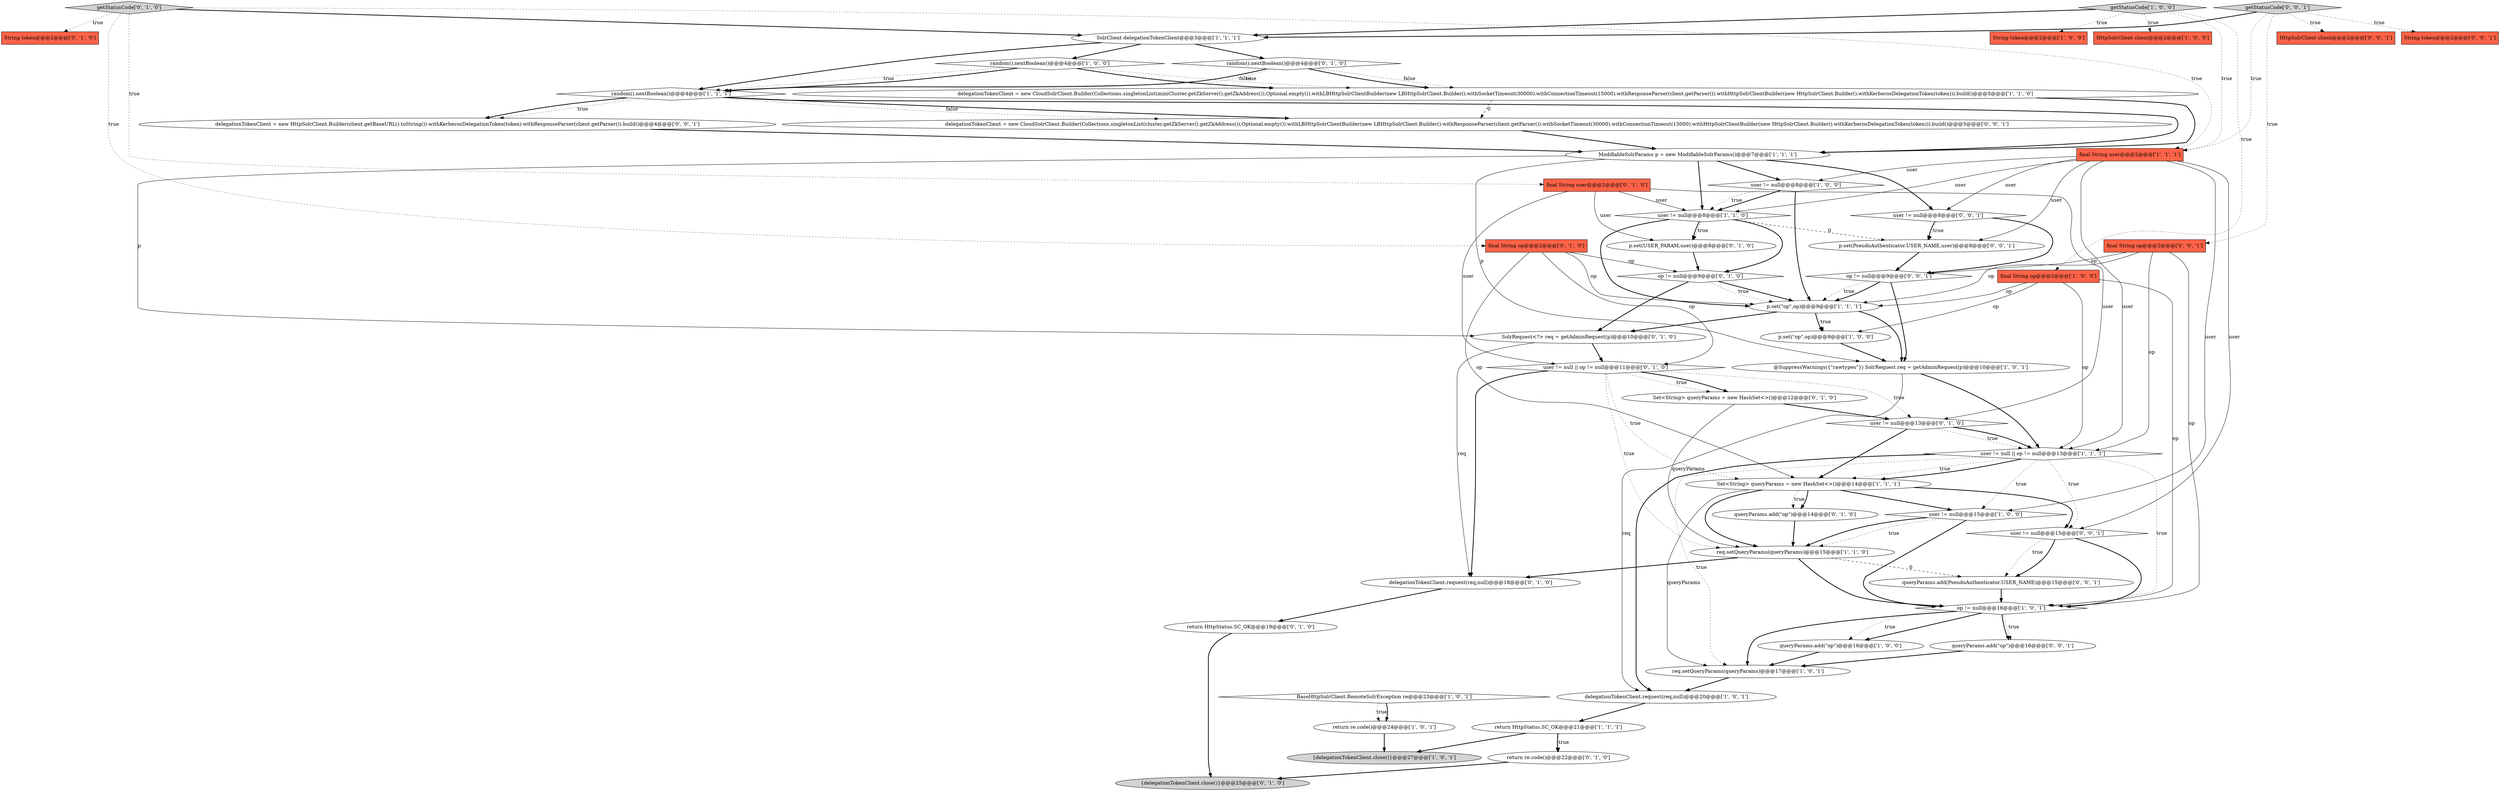 digraph {
0 [style = filled, label = "queryParams.add(\"op\")@@@16@@@['1', '0', '0']", fillcolor = white, shape = ellipse image = "AAA0AAABBB1BBB"];
45 [style = filled, label = "user != null@@@15@@@['0', '0', '1']", fillcolor = white, shape = diamond image = "AAA0AAABBB3BBB"];
5 [style = filled, label = "return re.code()@@@24@@@['1', '0', '1']", fillcolor = white, shape = ellipse image = "AAA0AAABBB1BBB"];
3 [style = filled, label = "delegationTokenClient.request(req,null)@@@20@@@['1', '0', '1']", fillcolor = white, shape = ellipse image = "AAA0AAABBB1BBB"];
10 [style = filled, label = "req.setQueryParams(queryParams)@@@17@@@['1', '0', '1']", fillcolor = white, shape = ellipse image = "AAA0AAABBB1BBB"];
7 [style = filled, label = "return HttpStatus.SC_OK@@@21@@@['1', '1', '1']", fillcolor = white, shape = ellipse image = "AAA0AAABBB1BBB"];
32 [style = filled, label = "delegationTokenClient.request(req,null)@@@18@@@['0', '1', '0']", fillcolor = white, shape = ellipse image = "AAA0AAABBB2BBB"];
54 [style = filled, label = "p.set(PseudoAuthenticator.USER_NAME,user)@@@8@@@['0', '0', '1']", fillcolor = white, shape = ellipse image = "AAA0AAABBB3BBB"];
25 [style = filled, label = "req.setQueryParams(queryParams)@@@15@@@['1', '1', '0']", fillcolor = white, shape = ellipse image = "AAA0AAABBB1BBB"];
18 [style = filled, label = "{delegationTokenClient.close()}@@@27@@@['1', '0', '1']", fillcolor = lightgray, shape = ellipse image = "AAA0AAABBB1BBB"];
23 [style = filled, label = "delegationTokenClient = new CloudSolrClient.Builder(Collections.singletonList(miniCluster.getZkServer().getZkAddress()),Optional.empty()).withLBHttpSolrClientBuilder(new LBHttpSolrClient.Builder().withSocketTimeout(30000).withConnectionTimeout(15000).withResponseParser(client.getParser()).withHttpSolrClientBuilder(new HttpSolrClient.Builder().withKerberosDelegationToken(token))).build()@@@5@@@['1', '1', '0']", fillcolor = white, shape = ellipse image = "AAA0AAABBB1BBB"];
47 [style = filled, label = "op != null@@@9@@@['0', '0', '1']", fillcolor = white, shape = diamond image = "AAA0AAABBB3BBB"];
2 [style = filled, label = "BaseHttpSolrClient.RemoteSolrException re@@@23@@@['1', '0', '1']", fillcolor = white, shape = diamond image = "AAA0AAABBB1BBB"];
28 [style = filled, label = "final String user@@@2@@@['0', '1', '0']", fillcolor = tomato, shape = box image = "AAA0AAABBB2BBB"];
4 [style = filled, label = "p.set(\"op\",op)@@@9@@@['1', '0', '0']", fillcolor = white, shape = ellipse image = "AAA0AAABBB1BBB"];
53 [style = filled, label = "delegationTokenClient = new CloudSolrClient.Builder(Collections.singletonList(cluster.getZkServer().getZkAddress()),Optional.empty()).withLBHttpSolrClientBuilder(new LBHttpSolrClient.Builder().withResponseParser(client.getParser()).withSocketTimeout(30000).withConnectionTimeout(15000).withHttpSolrClientBuilder(new HttpSolrClient.Builder().withKerberosDelegationToken(token))).build()@@@5@@@['0', '0', '1']", fillcolor = white, shape = ellipse image = "AAA0AAABBB3BBB"];
34 [style = filled, label = "op != null@@@9@@@['0', '1', '0']", fillcolor = white, shape = diamond image = "AAA0AAABBB2BBB"];
38 [style = filled, label = "p.set(USER_PARAM,user)@@@8@@@['0', '1', '0']", fillcolor = white, shape = ellipse image = "AAA0AAABBB2BBB"];
44 [style = filled, label = "final String op@@@2@@@['0', '0', '1']", fillcolor = tomato, shape = box image = "AAA0AAABBB3BBB"];
27 [style = filled, label = "String token@@@2@@@['0', '1', '0']", fillcolor = tomato, shape = box image = "AAA0AAABBB2BBB"];
30 [style = filled, label = "SolrRequest<?> req = getAdminRequest(p)@@@10@@@['0', '1', '0']", fillcolor = white, shape = ellipse image = "AAA0AAABBB2BBB"];
15 [style = filled, label = "op != null@@@16@@@['1', '0', '1']", fillcolor = white, shape = diamond image = "AAA0AAABBB1BBB"];
33 [style = filled, label = "Set<String> queryParams = new HashSet<>()@@@12@@@['0', '1', '0']", fillcolor = white, shape = ellipse image = "AAA0AAABBB2BBB"];
1 [style = filled, label = "user != null@@@8@@@['1', '0', '0']", fillcolor = white, shape = diamond image = "AAA0AAABBB1BBB"];
17 [style = filled, label = "random().nextBoolean()@@@4@@@['1', '1', '1']", fillcolor = white, shape = diamond image = "AAA0AAABBB1BBB"];
49 [style = filled, label = "queryParams.add(PseudoAuthenticator.USER_NAME)@@@15@@@['0', '0', '1']", fillcolor = white, shape = ellipse image = "AAA0AAABBB3BBB"];
41 [style = filled, label = "return HttpStatus.SC_OK@@@19@@@['0', '1', '0']", fillcolor = white, shape = ellipse image = "AAA0AAABBB2BBB"];
48 [style = filled, label = "delegationTokenClient = new HttpSolrClient.Builder(client.getBaseURL().toString()).withKerberosDelegationToken(token).withResponseParser(client.getParser()).build()@@@4@@@['0', '0', '1']", fillcolor = white, shape = ellipse image = "AAA0AAABBB3BBB"];
11 [style = filled, label = "ModifiableSolrParams p = new ModifiableSolrParams()@@@7@@@['1', '1', '1']", fillcolor = white, shape = ellipse image = "AAA0AAABBB1BBB"];
13 [style = filled, label = "user != null@@@15@@@['1', '0', '0']", fillcolor = white, shape = diamond image = "AAA0AAABBB1BBB"];
6 [style = filled, label = "random().nextBoolean()@@@4@@@['1', '0', '0']", fillcolor = white, shape = diamond image = "AAA0AAABBB1BBB"];
39 [style = filled, label = "queryParams.add(\"op\")@@@14@@@['0', '1', '0']", fillcolor = white, shape = ellipse image = "AAA0AAABBB2BBB"];
36 [style = filled, label = "random().nextBoolean()@@@4@@@['0', '1', '0']", fillcolor = white, shape = diamond image = "AAA0AAABBB2BBB"];
21 [style = filled, label = "getStatusCode['1', '0', '0']", fillcolor = lightgray, shape = diamond image = "AAA0AAABBB1BBB"];
26 [style = filled, label = "SolrClient delegationTokenClient@@@3@@@['1', '1', '1']", fillcolor = white, shape = ellipse image = "AAA0AAABBB1BBB"];
42 [style = filled, label = "user != null || op != null@@@11@@@['0', '1', '0']", fillcolor = white, shape = diamond image = "AAA0AAABBB2BBB"];
24 [style = filled, label = "user != null || op != null@@@13@@@['1', '1', '1']", fillcolor = white, shape = diamond image = "AAA0AAABBB1BBB"];
43 [style = filled, label = "HttpSolrClient client@@@2@@@['0', '0', '1']", fillcolor = tomato, shape = box image = "AAA0AAABBB3BBB"];
37 [style = filled, label = "getStatusCode['0', '1', '0']", fillcolor = lightgray, shape = diamond image = "AAA0AAABBB2BBB"];
46 [style = filled, label = "String token@@@2@@@['0', '0', '1']", fillcolor = tomato, shape = box image = "AAA0AAABBB3BBB"];
22 [style = filled, label = "final String user@@@2@@@['1', '1', '1']", fillcolor = tomato, shape = box image = "AAA0AAABBB1BBB"];
16 [style = filled, label = "String token@@@2@@@['1', '0', '0']", fillcolor = tomato, shape = box image = "AAA0AAABBB1BBB"];
9 [style = filled, label = "user != null@@@8@@@['1', '1', '0']", fillcolor = white, shape = diamond image = "AAA0AAABBB1BBB"];
14 [style = filled, label = "p.set(\"op\",op)@@@9@@@['1', '1', '1']", fillcolor = white, shape = ellipse image = "AAA0AAABBB1BBB"];
35 [style = filled, label = "user != null@@@13@@@['0', '1', '0']", fillcolor = white, shape = diamond image = "AAA0AAABBB2BBB"];
8 [style = filled, label = "@SuppressWarnings({\"rawtypes\"}) SolrRequest req = getAdminRequest(p)@@@10@@@['1', '0', '1']", fillcolor = white, shape = ellipse image = "AAA0AAABBB1BBB"];
31 [style = filled, label = "final String op@@@2@@@['0', '1', '0']", fillcolor = tomato, shape = box image = "AAA0AAABBB2BBB"];
29 [style = filled, label = "{delegationTokenClient.close()}@@@25@@@['0', '1', '0']", fillcolor = lightgray, shape = ellipse image = "AAA0AAABBB2BBB"];
19 [style = filled, label = "Set<String> queryParams = new HashSet<>()@@@14@@@['1', '1', '1']", fillcolor = white, shape = ellipse image = "AAA0AAABBB1BBB"];
20 [style = filled, label = "HttpSolrClient client@@@2@@@['1', '0', '0']", fillcolor = tomato, shape = box image = "AAA0AAABBB1BBB"];
40 [style = filled, label = "return re.code()@@@22@@@['0', '1', '0']", fillcolor = white, shape = ellipse image = "AAA0AAABBB2BBB"];
51 [style = filled, label = "user != null@@@8@@@['0', '0', '1']", fillcolor = white, shape = diamond image = "AAA0AAABBB3BBB"];
50 [style = filled, label = "queryParams.add(\"op\")@@@16@@@['0', '0', '1']", fillcolor = white, shape = ellipse image = "AAA0AAABBB3BBB"];
52 [style = filled, label = "getStatusCode['0', '0', '1']", fillcolor = lightgray, shape = diamond image = "AAA0AAABBB3BBB"];
12 [style = filled, label = "final String op@@@2@@@['1', '0', '0']", fillcolor = tomato, shape = box image = "AAA0AAABBB1BBB"];
49->15 [style = bold, label=""];
14->4 [style = dotted, label="true"];
22->54 [style = solid, label="user"];
26->17 [style = bold, label=""];
31->19 [style = solid, label="op"];
42->32 [style = bold, label=""];
52->26 [style = bold, label=""];
28->42 [style = solid, label="user"];
13->25 [style = bold, label=""];
11->51 [style = bold, label=""];
2->5 [style = dotted, label="true"];
21->22 [style = dotted, label="true"];
23->53 [style = dashed, label="0"];
28->38 [style = solid, label="user"];
31->34 [style = solid, label="op"];
51->54 [style = bold, label=""];
4->8 [style = bold, label=""];
6->23 [style = dotted, label="false"];
3->7 [style = bold, label=""];
19->10 [style = solid, label="queryParams"];
10->3 [style = bold, label=""];
31->42 [style = solid, label="op"];
42->33 [style = dotted, label="true"];
15->0 [style = bold, label=""];
52->44 [style = dotted, label="true"];
21->26 [style = bold, label=""];
7->40 [style = bold, label=""];
17->48 [style = dotted, label="true"];
14->8 [style = bold, label=""];
5->18 [style = bold, label=""];
9->14 [style = bold, label=""];
22->9 [style = solid, label="user"];
22->1 [style = solid, label="user"];
24->45 [style = dotted, label="true"];
36->17 [style = bold, label=""];
34->14 [style = bold, label=""];
9->34 [style = bold, label=""];
45->15 [style = bold, label=""];
15->50 [style = dotted, label="true"];
1->9 [style = bold, label=""];
26->36 [style = bold, label=""];
11->30 [style = solid, label="p"];
1->9 [style = dotted, label="true"];
36->23 [style = dotted, label="false"];
12->15 [style = solid, label="op"];
44->47 [style = solid, label="op"];
34->14 [style = dotted, label="true"];
38->34 [style = bold, label=""];
24->10 [style = dotted, label="true"];
1->14 [style = bold, label=""];
21->20 [style = dotted, label="true"];
22->24 [style = solid, label="user"];
42->25 [style = dotted, label="true"];
6->17 [style = dotted, label="true"];
22->51 [style = solid, label="user"];
33->35 [style = bold, label=""];
13->25 [style = dotted, label="true"];
52->43 [style = dotted, label="true"];
14->30 [style = bold, label=""];
47->8 [style = bold, label=""];
19->39 [style = dotted, label="true"];
30->32 [style = solid, label="req"];
45->49 [style = dotted, label="true"];
52->22 [style = dotted, label="true"];
17->11 [style = bold, label=""];
37->27 [style = dotted, label="true"];
24->15 [style = dotted, label="true"];
9->38 [style = bold, label=""];
34->30 [style = bold, label=""];
6->23 [style = bold, label=""];
44->15 [style = solid, label="op"];
30->42 [style = bold, label=""];
25->15 [style = bold, label=""];
17->48 [style = bold, label=""];
42->33 [style = bold, label=""];
24->13 [style = dotted, label="true"];
13->15 [style = bold, label=""];
35->24 [style = dotted, label="true"];
31->14 [style = solid, label="op"];
42->19 [style = dotted, label="true"];
25->49 [style = dashed, label="0"];
7->18 [style = bold, label=""];
12->4 [style = solid, label="op"];
19->45 [style = bold, label=""];
37->26 [style = bold, label=""];
42->35 [style = dotted, label="true"];
19->13 [style = bold, label=""];
19->25 [style = bold, label=""];
15->0 [style = dotted, label="true"];
50->10 [style = bold, label=""];
24->19 [style = dotted, label="true"];
11->8 [style = solid, label="p"];
24->3 [style = bold, label=""];
17->53 [style = bold, label=""];
22->13 [style = solid, label="user"];
40->29 [style = bold, label=""];
28->35 [style = solid, label="user"];
24->19 [style = bold, label=""];
52->46 [style = dotted, label="true"];
8->24 [style = bold, label=""];
21->16 [style = dotted, label="true"];
35->24 [style = bold, label=""];
12->14 [style = solid, label="op"];
8->3 [style = solid, label="req"];
15->10 [style = bold, label=""];
39->25 [style = bold, label=""];
28->9 [style = solid, label="user"];
47->14 [style = dotted, label="true"];
19->39 [style = bold, label=""];
26->6 [style = bold, label=""];
25->32 [style = bold, label=""];
51->47 [style = bold, label=""];
15->50 [style = bold, label=""];
51->54 [style = dotted, label="true"];
2->5 [style = bold, label=""];
17->53 [style = dotted, label="false"];
37->28 [style = dotted, label="true"];
11->9 [style = bold, label=""];
6->17 [style = bold, label=""];
11->1 [style = bold, label=""];
23->11 [style = bold, label=""];
45->49 [style = bold, label=""];
36->17 [style = dotted, label="true"];
36->23 [style = bold, label=""];
53->11 [style = bold, label=""];
0->10 [style = bold, label=""];
41->29 [style = bold, label=""];
37->22 [style = dotted, label="true"];
48->11 [style = bold, label=""];
9->38 [style = dotted, label="true"];
54->47 [style = bold, label=""];
7->40 [style = dotted, label="true"];
44->14 [style = solid, label="op"];
14->4 [style = bold, label=""];
37->31 [style = dotted, label="true"];
21->12 [style = dotted, label="true"];
22->45 [style = solid, label="user"];
35->19 [style = bold, label=""];
32->41 [style = bold, label=""];
47->14 [style = bold, label=""];
12->24 [style = solid, label="op"];
44->24 [style = solid, label="op"];
9->54 [style = dashed, label="0"];
33->25 [style = solid, label="queryParams"];
}
